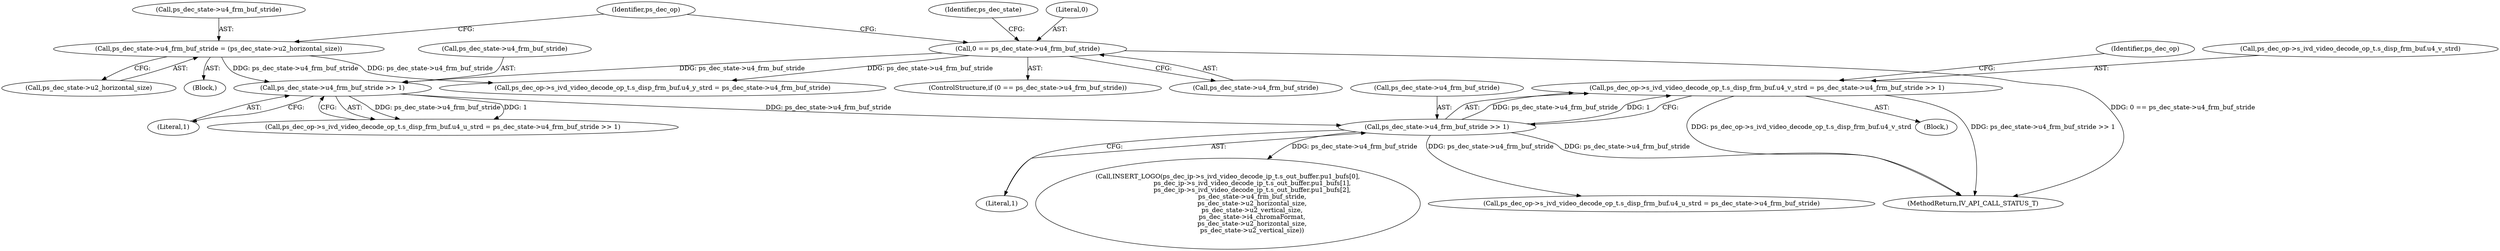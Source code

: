 digraph "0_Android_a86eb798d077b9b25c8f8c77e3c02c2f287c1ce7@pointer" {
"1001297" [label="(Call,ps_dec_op->s_ivd_video_decode_op_t.s_disp_frm_buf.u4_v_strd = ps_dec_state->u4_frm_buf_stride >> 1)"];
"1001305" [label="(Call,ps_dec_state->u4_frm_buf_stride >> 1)"];
"1001266" [label="(Call,ps_dec_state->u4_frm_buf_stride >> 1)"];
"1001205" [label="(Call,ps_dec_state->u4_frm_buf_stride = (ps_dec_state->u2_horizontal_size))"];
"1001199" [label="(Call,0 == ps_dec_state->u4_frm_buf_stride)"];
"1001104" [label="(Block,)"];
"1001689" [label="(MethodReturn,IV_API_CALL_STATUS_T)"];
"1001200" [label="(Literal,0)"];
"1001314" [label="(Identifier,ps_dec_op)"];
"1001298" [label="(Call,ps_dec_op->s_ivd_video_decode_op_t.s_disp_frm_buf.u4_v_strd)"];
"1001209" [label="(Call,ps_dec_state->u2_horizontal_size)"];
"1001306" [label="(Call,ps_dec_state->u4_frm_buf_stride)"];
"1001309" [label="(Literal,1)"];
"1001198" [label="(ControlStructure,if (0 == ps_dec_state->u4_frm_buf_stride))"];
"1001305" [label="(Call,ps_dec_state->u4_frm_buf_stride >> 1)"];
"1001199" [label="(Call,0 == ps_dec_state->u4_frm_buf_stride)"];
"1001258" [label="(Call,ps_dec_op->s_ivd_video_decode_op_t.s_disp_frm_buf.u4_u_strd = ps_dec_state->u4_frm_buf_stride >> 1)"];
"1001267" [label="(Call,ps_dec_state->u4_frm_buf_stride)"];
"1001270" [label="(Literal,1)"];
"1001614" [label="(Call,INSERT_LOGO(ps_dec_ip->s_ivd_video_decode_ip_t.s_out_buffer.pu1_bufs[0],\n                        ps_dec_ip->s_ivd_video_decode_ip_t.s_out_buffer.pu1_bufs[1],\n                        ps_dec_ip->s_ivd_video_decode_ip_t.s_out_buffer.pu1_bufs[2],\n                        ps_dec_state->u4_frm_buf_stride,\n                        ps_dec_state->u2_horizontal_size,\n                        ps_dec_state->u2_vertical_size,\n                        ps_dec_state->i4_chromaFormat,\n                        ps_dec_state->u2_horizontal_size,\n                        ps_dec_state->u2_vertical_size))"];
"1001297" [label="(Call,ps_dec_op->s_ivd_video_decode_op_t.s_disp_frm_buf.u4_v_strd = ps_dec_state->u4_frm_buf_stride >> 1)"];
"1001205" [label="(Call,ps_dec_state->u4_frm_buf_stride = (ps_dec_state->u2_horizontal_size))"];
"1001207" [label="(Identifier,ps_dec_state)"];
"1001266" [label="(Call,ps_dec_state->u4_frm_buf_stride >> 1)"];
"1001204" [label="(Block,)"];
"1001206" [label="(Call,ps_dec_state->u4_frm_buf_stride)"];
"1001201" [label="(Call,ps_dec_state->u4_frm_buf_stride)"];
"1001216" [label="(Identifier,ps_dec_op)"];
"1001355" [label="(Call,ps_dec_op->s_ivd_video_decode_op_t.s_disp_frm_buf.u4_u_strd = ps_dec_state->u4_frm_buf_stride)"];
"1001223" [label="(Call,ps_dec_op->s_ivd_video_decode_op_t.s_disp_frm_buf.u4_y_strd = ps_dec_state->u4_frm_buf_stride)"];
"1001297" -> "1001104"  [label="AST: "];
"1001297" -> "1001305"  [label="CFG: "];
"1001298" -> "1001297"  [label="AST: "];
"1001305" -> "1001297"  [label="AST: "];
"1001314" -> "1001297"  [label="CFG: "];
"1001297" -> "1001689"  [label="DDG: ps_dec_state->u4_frm_buf_stride >> 1"];
"1001297" -> "1001689"  [label="DDG: ps_dec_op->s_ivd_video_decode_op_t.s_disp_frm_buf.u4_v_strd"];
"1001305" -> "1001297"  [label="DDG: ps_dec_state->u4_frm_buf_stride"];
"1001305" -> "1001297"  [label="DDG: 1"];
"1001305" -> "1001309"  [label="CFG: "];
"1001306" -> "1001305"  [label="AST: "];
"1001309" -> "1001305"  [label="AST: "];
"1001305" -> "1001689"  [label="DDG: ps_dec_state->u4_frm_buf_stride"];
"1001266" -> "1001305"  [label="DDG: ps_dec_state->u4_frm_buf_stride"];
"1001305" -> "1001355"  [label="DDG: ps_dec_state->u4_frm_buf_stride"];
"1001305" -> "1001614"  [label="DDG: ps_dec_state->u4_frm_buf_stride"];
"1001266" -> "1001258"  [label="AST: "];
"1001266" -> "1001270"  [label="CFG: "];
"1001267" -> "1001266"  [label="AST: "];
"1001270" -> "1001266"  [label="AST: "];
"1001258" -> "1001266"  [label="CFG: "];
"1001266" -> "1001258"  [label="DDG: ps_dec_state->u4_frm_buf_stride"];
"1001266" -> "1001258"  [label="DDG: 1"];
"1001205" -> "1001266"  [label="DDG: ps_dec_state->u4_frm_buf_stride"];
"1001199" -> "1001266"  [label="DDG: ps_dec_state->u4_frm_buf_stride"];
"1001205" -> "1001204"  [label="AST: "];
"1001205" -> "1001209"  [label="CFG: "];
"1001206" -> "1001205"  [label="AST: "];
"1001209" -> "1001205"  [label="AST: "];
"1001216" -> "1001205"  [label="CFG: "];
"1001205" -> "1001223"  [label="DDG: ps_dec_state->u4_frm_buf_stride"];
"1001199" -> "1001198"  [label="AST: "];
"1001199" -> "1001201"  [label="CFG: "];
"1001200" -> "1001199"  [label="AST: "];
"1001201" -> "1001199"  [label="AST: "];
"1001207" -> "1001199"  [label="CFG: "];
"1001216" -> "1001199"  [label="CFG: "];
"1001199" -> "1001689"  [label="DDG: 0 == ps_dec_state->u4_frm_buf_stride"];
"1001199" -> "1001223"  [label="DDG: ps_dec_state->u4_frm_buf_stride"];
}
